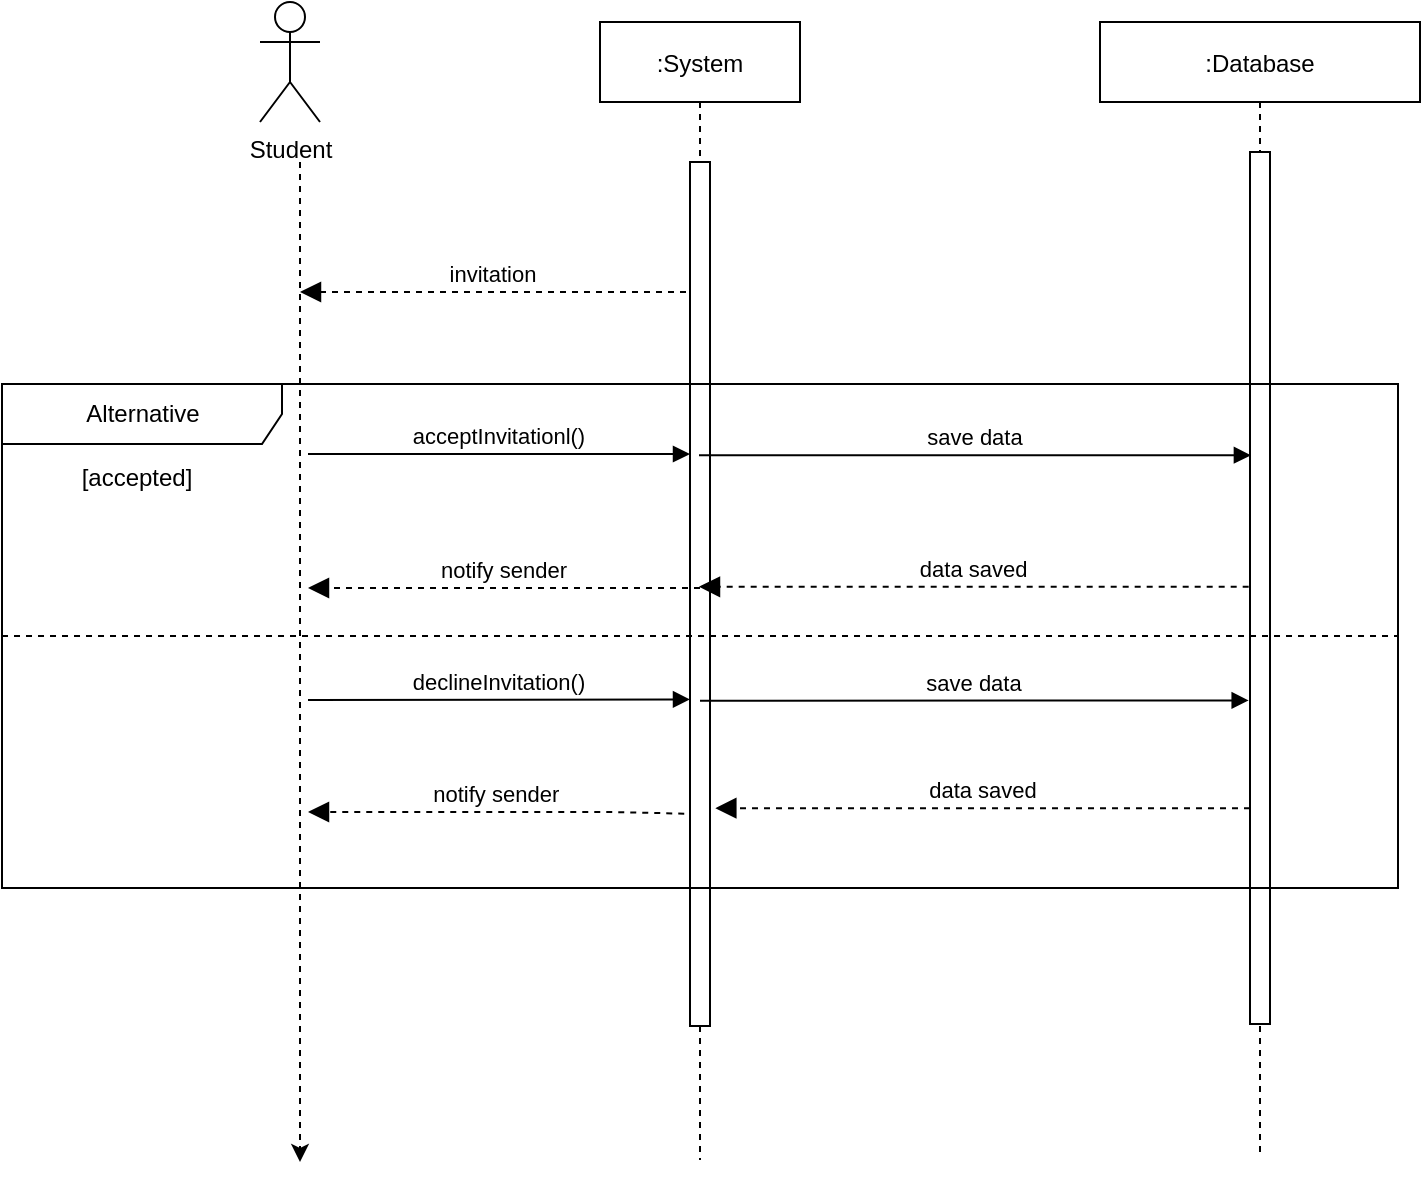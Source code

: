 <mxfile version="20.5.2" type="device"><diagram id="R1RqsKNrUiKV9ydiW8IY" name="Page-3"><mxGraphModel dx="1422" dy="305" grid="0" gridSize="10" guides="1" tooltips="1" connect="1" arrows="1" fold="1" page="0" pageScale="1" pageWidth="850" pageHeight="1100" math="0" shadow="0"><root><mxCell id="0"/><mxCell id="1" parent="0"/><mxCell id="DEC49oTDjfjisLo3uorj-1" value=":System" style="shape=umlLifeline;perimeter=lifelinePerimeter;container=1;collapsible=0;recursiveResize=0;rounded=0;shadow=0;strokeWidth=1;" parent="1" vertex="1"><mxGeometry x="674" y="630" width="100" height="569" as="geometry"/></mxCell><mxCell id="DEC49oTDjfjisLo3uorj-2" value="" style="points=[];perimeter=orthogonalPerimeter;rounded=0;shadow=0;strokeWidth=1;" parent="DEC49oTDjfjisLo3uorj-1" vertex="1"><mxGeometry x="45" y="70" width="10" height="432" as="geometry"/></mxCell><mxCell id="BMQmLfgOIf3mr_uCTaln-23" value="invitation" style="verticalAlign=bottom;endArrow=block;shadow=0;strokeWidth=1;dashed=1;endSize=8;" edge="1" parent="DEC49oTDjfjisLo3uorj-1"><mxGeometry relative="1" as="geometry"><mxPoint x="43" y="135" as="sourcePoint"/><mxPoint x="-150" y="135" as="targetPoint"/><Array as="points"/></mxGeometry></mxCell><mxCell id="DEC49oTDjfjisLo3uorj-5" value=":Database" style="shape=umlLifeline;perimeter=lifelinePerimeter;container=1;collapsible=0;recursiveResize=0;rounded=0;shadow=0;strokeWidth=1;" parent="1" vertex="1"><mxGeometry x="924" y="630" width="160" height="568" as="geometry"/></mxCell><mxCell id="DEC49oTDjfjisLo3uorj-6" value="" style="points=[];perimeter=orthogonalPerimeter;rounded=0;shadow=0;strokeWidth=1;" parent="DEC49oTDjfjisLo3uorj-5" vertex="1"><mxGeometry x="75" y="65" width="10" height="436" as="geometry"/></mxCell><mxCell id="DEC49oTDjfjisLo3uorj-8" value="Student" style="shape=umlActor;verticalLabelPosition=bottom;verticalAlign=top;html=1;outlineConnect=0;" parent="1" vertex="1"><mxGeometry x="504" y="620" width="30" height="60" as="geometry"/></mxCell><mxCell id="DEC49oTDjfjisLo3uorj-9" value="" style="endArrow=classic;html=1;rounded=0;dashed=1;" parent="1" edge="1"><mxGeometry width="50" height="50" relative="1" as="geometry"><mxPoint x="524" y="700" as="sourcePoint"/><mxPoint x="524" y="1200" as="targetPoint"/></mxGeometry></mxCell><mxCell id="BMQmLfgOIf3mr_uCTaln-12" value="data saved" style="verticalAlign=bottom;endArrow=block;shadow=0;strokeWidth=1;dashed=1;endSize=8;exitX=-0.066;exitY=0.748;exitDx=0;exitDy=0;exitPerimeter=0;" edge="1" parent="1"><mxGeometry relative="1" as="geometry"><mxPoint x="998.34" y="912.38" as="sourcePoint"/><mxPoint x="723.5" y="912.38" as="targetPoint"/><Array as="points"/></mxGeometry></mxCell><mxCell id="BMQmLfgOIf3mr_uCTaln-13" value="acceptInvitationl()" style="verticalAlign=bottom;startArrow=none;endArrow=block;startSize=8;shadow=0;strokeWidth=1;startFill=0;rounded=0;entryX=0.5;entryY=0.644;entryDx=0;entryDy=0;entryPerimeter=0;" edge="1" parent="1"><mxGeometry relative="1" as="geometry"><mxPoint x="528" y="846" as="sourcePoint"/><mxPoint x="719" y="846" as="targetPoint"/><Array as="points"/></mxGeometry></mxCell><mxCell id="BMQmLfgOIf3mr_uCTaln-14" value="notify sender" style="verticalAlign=bottom;endArrow=block;shadow=0;strokeWidth=1;dashed=1;endSize=8;rounded=0;strokeColor=default;" edge="1" parent="1"><mxGeometry relative="1" as="geometry"><mxPoint x="724" y="913" as="sourcePoint"/><mxPoint x="528" y="913" as="targetPoint"/><Array as="points"/></mxGeometry></mxCell><mxCell id="BMQmLfgOIf3mr_uCTaln-15" value="declineInvitation()" style="verticalAlign=bottom;startArrow=none;endArrow=block;startSize=8;shadow=0;strokeWidth=1;startFill=0;entryX=0;entryY=0.829;entryDx=0;entryDy=0;entryPerimeter=0;" edge="1" parent="1"><mxGeometry relative="1" as="geometry"><mxPoint x="528" y="969" as="sourcePoint"/><mxPoint x="719" y="968.72" as="targetPoint"/><Array as="points"/></mxGeometry></mxCell><mxCell id="BMQmLfgOIf3mr_uCTaln-16" value="save data" style="verticalAlign=bottom;startArrow=none;endArrow=block;startSize=8;shadow=0;strokeWidth=1;startFill=0;entryX=-0.066;entryY=0.831;entryDx=0;entryDy=0;entryPerimeter=0;exitX=0.5;exitY=0.83;exitDx=0;exitDy=0;exitPerimeter=0;" edge="1" parent="1"><mxGeometry relative="1" as="geometry"><mxPoint x="724" y="969.4" as="sourcePoint"/><mxPoint x="998.34" y="969.235" as="targetPoint"/><Array as="points"/></mxGeometry></mxCell><mxCell id="BMQmLfgOIf3mr_uCTaln-17" value="notify sender" style="verticalAlign=bottom;endArrow=block;shadow=0;strokeWidth=1;dashed=1;endSize=8;exitX=-0.288;exitY=0.913;exitDx=0;exitDy=0;exitPerimeter=0;" edge="1" parent="1"><mxGeometry relative="1" as="geometry"><mxPoint x="716.12" y="1025.84" as="sourcePoint"/><mxPoint x="528" y="1025" as="targetPoint"/><Array as="points"><mxPoint x="681" y="1025"/></Array></mxGeometry></mxCell><mxCell id="BMQmLfgOIf3mr_uCTaln-18" value="save data" style="verticalAlign=bottom;startArrow=none;endArrow=block;startSize=8;shadow=0;strokeWidth=1;startFill=0;rounded=0;entryX=0.045;entryY=0.652;entryDx=0;entryDy=0;entryPerimeter=0;" edge="1" parent="1"><mxGeometry relative="1" as="geometry"><mxPoint x="723.5" y="846.62" as="sourcePoint"/><mxPoint x="999.45" y="846.62" as="targetPoint"/><Array as="points"/></mxGeometry></mxCell><mxCell id="BMQmLfgOIf3mr_uCTaln-19" value="Alternative" style="shape=umlFrame;tabWidth=110;tabHeight=30;tabPosition=left;html=1;boundedLbl=1;labelInHeader=1;width=140;height=30;" vertex="1" parent="1"><mxGeometry x="375" y="811" width="698" height="252" as="geometry"/></mxCell><mxCell id="BMQmLfgOIf3mr_uCTaln-20" value="" style="line;strokeWidth=1;dashed=1;labelPosition=center;verticalLabelPosition=bottom;align=left;verticalAlign=top;spacingLeft=20;spacingTop=15;" vertex="1" parent="BMQmLfgOIf3mr_uCTaln-19"><mxGeometry x="0.004" y="120.96" width="698" height="10.08" as="geometry"/></mxCell><mxCell id="BMQmLfgOIf3mr_uCTaln-24" value="[accepted]" style="text;html=1;resizable=0;autosize=1;align=center;verticalAlign=middle;points=[];fillColor=none;strokeColor=none;rounded=0;" vertex="1" parent="BMQmLfgOIf3mr_uCTaln-19"><mxGeometry x="30" y="34" width="73" height="26" as="geometry"/></mxCell><mxCell id="BMQmLfgOIf3mr_uCTaln-21" value="" style="verticalAlign=bottom;startArrow=none;endArrow=none;startSize=8;shadow=0;strokeWidth=1;startFill=0;rounded=0;exitX=0.934;exitY=0.789;exitDx=0;exitDy=0;exitPerimeter=0;" edge="1" parent="1"><mxGeometry relative="1" as="geometry"><mxPoint x="728.34" y="941.52" as="sourcePoint"/><mxPoint x="728" y="942" as="targetPoint"/><Array as="points"/></mxGeometry></mxCell><mxCell id="BMQmLfgOIf3mr_uCTaln-22" value="data saved" style="verticalAlign=bottom;endArrow=block;shadow=0;strokeWidth=1;dashed=1;endSize=8;entryX=1.267;entryY=0.909;entryDx=0;entryDy=0;entryPerimeter=0;" edge="1" parent="1"><mxGeometry relative="1" as="geometry"><mxPoint x="999" y="1023.12" as="sourcePoint"/><mxPoint x="731.67" y="1023.12" as="targetPoint"/><Array as="points"/></mxGeometry></mxCell></root></mxGraphModel></diagram></mxfile>